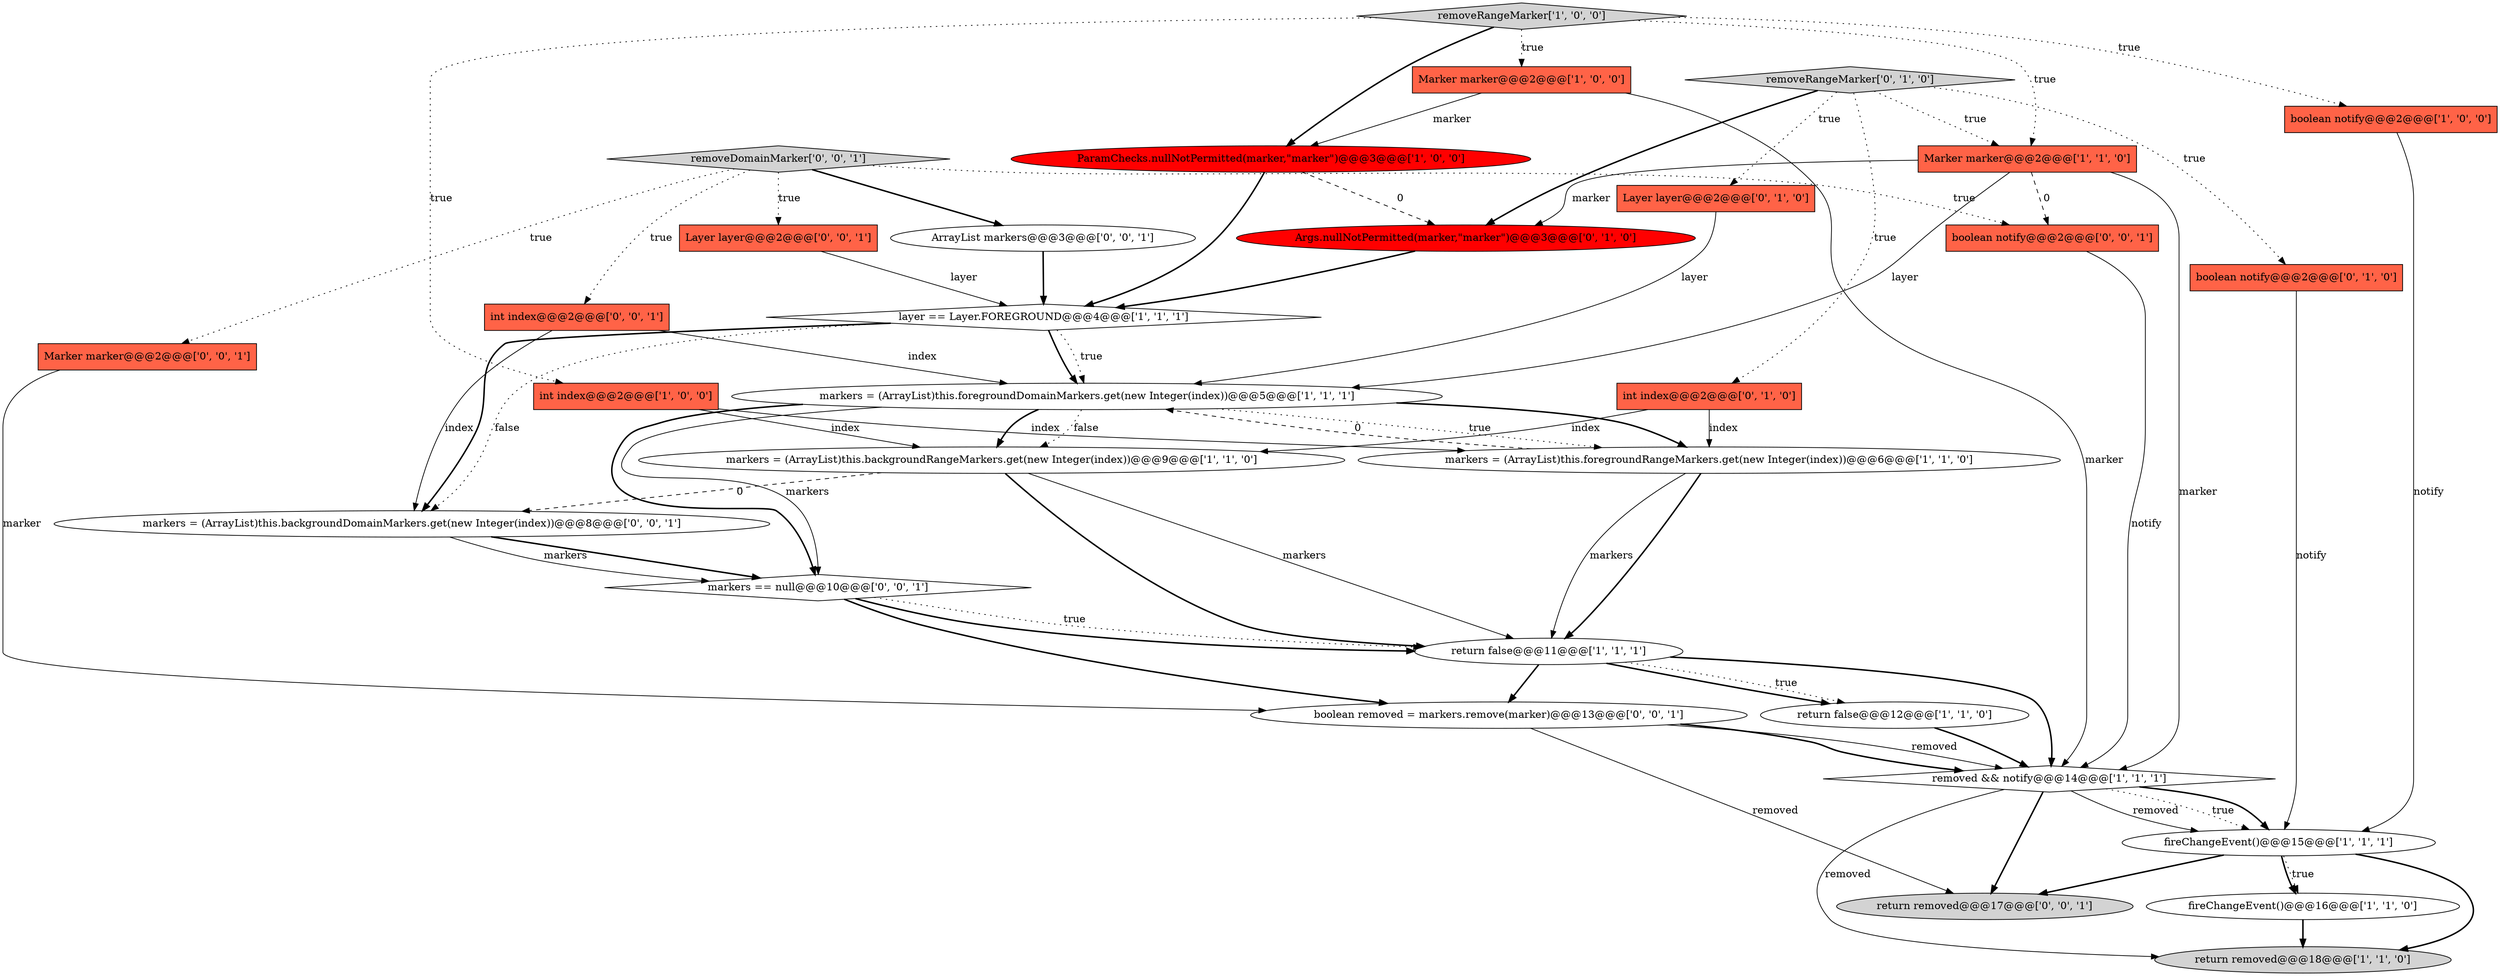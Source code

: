 digraph {
13 [style = filled, label = "fireChangeEvent()@@@15@@@['1', '1', '1']", fillcolor = white, shape = ellipse image = "AAA0AAABBB1BBB"];
1 [style = filled, label = "ParamChecks.nullNotPermitted(marker,\"marker\")@@@3@@@['1', '0', '0']", fillcolor = red, shape = ellipse image = "AAA1AAABBB1BBB"];
7 [style = filled, label = "return removed@@@18@@@['1', '1', '0']", fillcolor = lightgray, shape = ellipse image = "AAA0AAABBB1BBB"];
17 [style = filled, label = "Layer layer@@@2@@@['0', '1', '0']", fillcolor = tomato, shape = box image = "AAA0AAABBB2BBB"];
15 [style = filled, label = "removeRangeMarker['1', '0', '0']", fillcolor = lightgray, shape = diamond image = "AAA0AAABBB1BBB"];
4 [style = filled, label = "int index@@@2@@@['1', '0', '0']", fillcolor = tomato, shape = box image = "AAA0AAABBB1BBB"];
26 [style = filled, label = "markers = (ArrayList)this.backgroundDomainMarkers.get(new Integer(index))@@@8@@@['0', '0', '1']", fillcolor = white, shape = ellipse image = "AAA0AAABBB3BBB"];
9 [style = filled, label = "layer == Layer.FOREGROUND@@@4@@@['1', '1', '1']", fillcolor = white, shape = diamond image = "AAA0AAABBB1BBB"];
19 [style = filled, label = "removeRangeMarker['0', '1', '0']", fillcolor = lightgray, shape = diamond image = "AAA0AAABBB2BBB"];
16 [style = filled, label = "int index@@@2@@@['0', '1', '0']", fillcolor = tomato, shape = box image = "AAA0AAABBB2BBB"];
30 [style = filled, label = "markers == null@@@10@@@['0', '0', '1']", fillcolor = white, shape = diamond image = "AAA0AAABBB3BBB"];
25 [style = filled, label = "Layer layer@@@2@@@['0', '0', '1']", fillcolor = tomato, shape = box image = "AAA0AAABBB3BBB"];
23 [style = filled, label = "boolean removed = markers.remove(marker)@@@13@@@['0', '0', '1']", fillcolor = white, shape = ellipse image = "AAA0AAABBB3BBB"];
11 [style = filled, label = "markers = (ArrayList)this.foregroundDomainMarkers.get(new Integer(index))@@@5@@@['1', '1', '1']", fillcolor = white, shape = ellipse image = "AAA0AAABBB1BBB"];
24 [style = filled, label = "return removed@@@17@@@['0', '0', '1']", fillcolor = lightgray, shape = ellipse image = "AAA0AAABBB3BBB"];
6 [style = filled, label = "return false@@@12@@@['1', '1', '0']", fillcolor = white, shape = ellipse image = "AAA0AAABBB1BBB"];
5 [style = filled, label = "Marker marker@@@2@@@['1', '0', '0']", fillcolor = tomato, shape = box image = "AAA0AAABBB1BBB"];
21 [style = filled, label = "Marker marker@@@2@@@['0', '0', '1']", fillcolor = tomato, shape = box image = "AAA0AAABBB3BBB"];
10 [style = filled, label = "Marker marker@@@2@@@['1', '1', '0']", fillcolor = tomato, shape = box image = "AAA0AAABBB1BBB"];
14 [style = filled, label = "markers = (ArrayList)this.backgroundRangeMarkers.get(new Integer(index))@@@9@@@['1', '1', '0']", fillcolor = white, shape = ellipse image = "AAA0AAABBB1BBB"];
29 [style = filled, label = "boolean notify@@@2@@@['0', '0', '1']", fillcolor = tomato, shape = box image = "AAA0AAABBB3BBB"];
3 [style = filled, label = "fireChangeEvent()@@@16@@@['1', '1', '0']", fillcolor = white, shape = ellipse image = "AAA0AAABBB1BBB"];
28 [style = filled, label = "removeDomainMarker['0', '0', '1']", fillcolor = lightgray, shape = diamond image = "AAA0AAABBB3BBB"];
22 [style = filled, label = "int index@@@2@@@['0', '0', '1']", fillcolor = tomato, shape = box image = "AAA0AAABBB3BBB"];
8 [style = filled, label = "removed && notify@@@14@@@['1', '1', '1']", fillcolor = white, shape = diamond image = "AAA0AAABBB1BBB"];
12 [style = filled, label = "markers = (ArrayList)this.foregroundRangeMarkers.get(new Integer(index))@@@6@@@['1', '1', '0']", fillcolor = white, shape = ellipse image = "AAA0AAABBB1BBB"];
27 [style = filled, label = "ArrayList markers@@@3@@@['0', '0', '1']", fillcolor = white, shape = ellipse image = "AAA0AAABBB3BBB"];
0 [style = filled, label = "return false@@@11@@@['1', '1', '1']", fillcolor = white, shape = ellipse image = "AAA0AAABBB1BBB"];
2 [style = filled, label = "boolean notify@@@2@@@['1', '0', '0']", fillcolor = tomato, shape = box image = "AAA0AAABBB1BBB"];
20 [style = filled, label = "Args.nullNotPermitted(marker,\"marker\")@@@3@@@['0', '1', '0']", fillcolor = red, shape = ellipse image = "AAA1AAABBB2BBB"];
18 [style = filled, label = "boolean notify@@@2@@@['0', '1', '0']", fillcolor = tomato, shape = box image = "AAA0AAABBB2BBB"];
19->10 [style = dotted, label="true"];
15->5 [style = dotted, label="true"];
23->8 [style = solid, label="removed"];
21->23 [style = solid, label="marker"];
16->12 [style = solid, label="index"];
9->11 [style = bold, label=""];
13->24 [style = bold, label=""];
13->3 [style = dotted, label="true"];
11->14 [style = bold, label=""];
0->6 [style = bold, label=""];
20->9 [style = bold, label=""];
19->17 [style = dotted, label="true"];
25->9 [style = solid, label="layer"];
28->21 [style = dotted, label="true"];
8->13 [style = solid, label="removed"];
22->11 [style = solid, label="index"];
18->13 [style = solid, label="notify"];
19->20 [style = bold, label=""];
27->9 [style = bold, label=""];
30->23 [style = bold, label=""];
11->12 [style = dotted, label="true"];
15->2 [style = dotted, label="true"];
19->18 [style = dotted, label="true"];
9->11 [style = dotted, label="true"];
30->0 [style = dotted, label="true"];
15->10 [style = dotted, label="true"];
11->12 [style = bold, label=""];
5->8 [style = solid, label="marker"];
11->14 [style = dotted, label="false"];
23->8 [style = bold, label=""];
10->29 [style = dashed, label="0"];
0->6 [style = dotted, label="true"];
12->0 [style = bold, label=""];
15->4 [style = dotted, label="true"];
12->0 [style = solid, label="markers"];
23->24 [style = solid, label="removed"];
4->12 [style = solid, label="index"];
10->11 [style = solid, label="layer"];
1->9 [style = bold, label=""];
26->30 [style = bold, label=""];
1->20 [style = dashed, label="0"];
9->26 [style = bold, label=""];
8->7 [style = solid, label="removed"];
10->20 [style = solid, label="marker"];
28->25 [style = dotted, label="true"];
28->29 [style = dotted, label="true"];
12->11 [style = dashed, label="0"];
14->26 [style = dashed, label="0"];
26->30 [style = solid, label="markers"];
0->23 [style = bold, label=""];
14->0 [style = bold, label=""];
13->3 [style = bold, label=""];
3->7 [style = bold, label=""];
13->7 [style = bold, label=""];
16->14 [style = solid, label="index"];
2->13 [style = solid, label="notify"];
11->30 [style = solid, label="markers"];
14->0 [style = solid, label="markers"];
6->8 [style = bold, label=""];
0->8 [style = bold, label=""];
19->16 [style = dotted, label="true"];
28->22 [style = dotted, label="true"];
29->8 [style = solid, label="notify"];
17->11 [style = solid, label="layer"];
10->8 [style = solid, label="marker"];
9->26 [style = dotted, label="false"];
30->0 [style = bold, label=""];
22->26 [style = solid, label="index"];
28->27 [style = bold, label=""];
8->13 [style = dotted, label="true"];
5->1 [style = solid, label="marker"];
4->14 [style = solid, label="index"];
11->30 [style = bold, label=""];
8->13 [style = bold, label=""];
15->1 [style = bold, label=""];
8->24 [style = bold, label=""];
}
